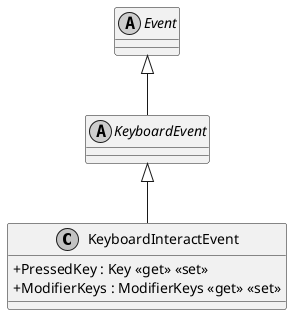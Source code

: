 @startuml
skinparam monochrome true
skinparam classAttributeIconSize 0

class KeyboardInteractEvent {
    + PressedKey : Key <<get>> <<set>>
    + ModifierKeys : ModifierKeys <<get>> <<set>>
}
abstract class Event
abstract class KeyboardEvent
KeyboardEvent <|-- KeyboardInteractEvent
Event <|-- KeyboardEvent
@enduml
